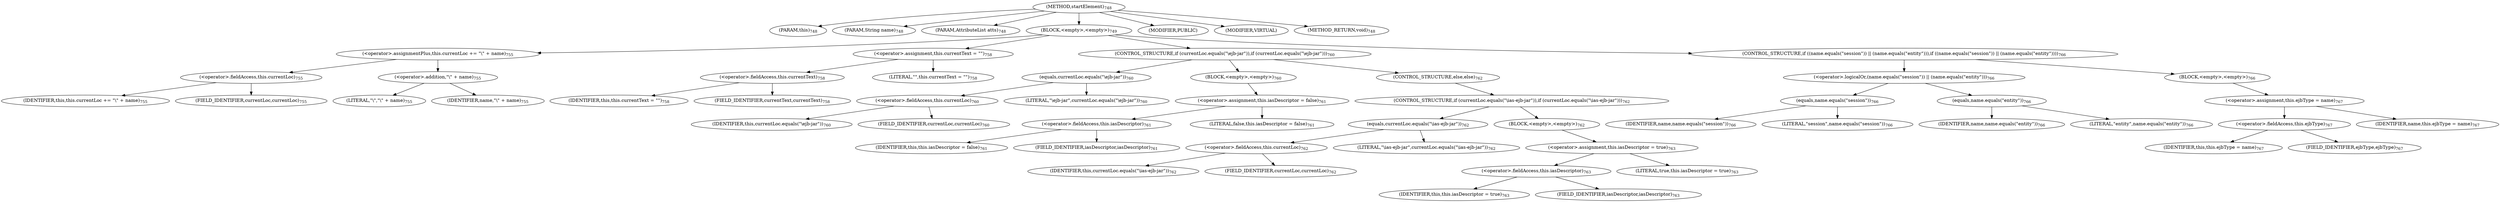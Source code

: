 digraph "startElement" {  
"1622" [label = <(METHOD,startElement)<SUB>748</SUB>> ]
"1623" [label = <(PARAM,this)<SUB>748</SUB>> ]
"1624" [label = <(PARAM,String name)<SUB>748</SUB>> ]
"1625" [label = <(PARAM,AttributeList atts)<SUB>748</SUB>> ]
"1626" [label = <(BLOCK,&lt;empty&gt;,&lt;empty&gt;)<SUB>749</SUB>> ]
"1627" [label = <(&lt;operator&gt;.assignmentPlus,this.currentLoc += &quot;\\&quot; + name)<SUB>755</SUB>> ]
"1628" [label = <(&lt;operator&gt;.fieldAccess,this.currentLoc)<SUB>755</SUB>> ]
"1629" [label = <(IDENTIFIER,this,this.currentLoc += &quot;\\&quot; + name)<SUB>755</SUB>> ]
"1630" [label = <(FIELD_IDENTIFIER,currentLoc,currentLoc)<SUB>755</SUB>> ]
"1631" [label = <(&lt;operator&gt;.addition,&quot;\\&quot; + name)<SUB>755</SUB>> ]
"1632" [label = <(LITERAL,&quot;\\&quot;,&quot;\\&quot; + name)<SUB>755</SUB>> ]
"1633" [label = <(IDENTIFIER,name,&quot;\\&quot; + name)<SUB>755</SUB>> ]
"1634" [label = <(&lt;operator&gt;.assignment,this.currentText = &quot;&quot;)<SUB>758</SUB>> ]
"1635" [label = <(&lt;operator&gt;.fieldAccess,this.currentText)<SUB>758</SUB>> ]
"1636" [label = <(IDENTIFIER,this,this.currentText = &quot;&quot;)<SUB>758</SUB>> ]
"1637" [label = <(FIELD_IDENTIFIER,currentText,currentText)<SUB>758</SUB>> ]
"1638" [label = <(LITERAL,&quot;&quot;,this.currentText = &quot;&quot;)<SUB>758</SUB>> ]
"1639" [label = <(CONTROL_STRUCTURE,if (currentLoc.equals(&quot;\\ejb-jar&quot;)),if (currentLoc.equals(&quot;\\ejb-jar&quot;)))<SUB>760</SUB>> ]
"1640" [label = <(equals,currentLoc.equals(&quot;\\ejb-jar&quot;))<SUB>760</SUB>> ]
"1641" [label = <(&lt;operator&gt;.fieldAccess,this.currentLoc)<SUB>760</SUB>> ]
"1642" [label = <(IDENTIFIER,this,currentLoc.equals(&quot;\\ejb-jar&quot;))<SUB>760</SUB>> ]
"1643" [label = <(FIELD_IDENTIFIER,currentLoc,currentLoc)<SUB>760</SUB>> ]
"1644" [label = <(LITERAL,&quot;\\ejb-jar&quot;,currentLoc.equals(&quot;\\ejb-jar&quot;))<SUB>760</SUB>> ]
"1645" [label = <(BLOCK,&lt;empty&gt;,&lt;empty&gt;)<SUB>760</SUB>> ]
"1646" [label = <(&lt;operator&gt;.assignment,this.iasDescriptor = false)<SUB>761</SUB>> ]
"1647" [label = <(&lt;operator&gt;.fieldAccess,this.iasDescriptor)<SUB>761</SUB>> ]
"1648" [label = <(IDENTIFIER,this,this.iasDescriptor = false)<SUB>761</SUB>> ]
"1649" [label = <(FIELD_IDENTIFIER,iasDescriptor,iasDescriptor)<SUB>761</SUB>> ]
"1650" [label = <(LITERAL,false,this.iasDescriptor = false)<SUB>761</SUB>> ]
"1651" [label = <(CONTROL_STRUCTURE,else,else)<SUB>762</SUB>> ]
"1652" [label = <(CONTROL_STRUCTURE,if (currentLoc.equals(&quot;\\ias-ejb-jar&quot;)),if (currentLoc.equals(&quot;\\ias-ejb-jar&quot;)))<SUB>762</SUB>> ]
"1653" [label = <(equals,currentLoc.equals(&quot;\\ias-ejb-jar&quot;))<SUB>762</SUB>> ]
"1654" [label = <(&lt;operator&gt;.fieldAccess,this.currentLoc)<SUB>762</SUB>> ]
"1655" [label = <(IDENTIFIER,this,currentLoc.equals(&quot;\\ias-ejb-jar&quot;))<SUB>762</SUB>> ]
"1656" [label = <(FIELD_IDENTIFIER,currentLoc,currentLoc)<SUB>762</SUB>> ]
"1657" [label = <(LITERAL,&quot;\\ias-ejb-jar&quot;,currentLoc.equals(&quot;\\ias-ejb-jar&quot;))<SUB>762</SUB>> ]
"1658" [label = <(BLOCK,&lt;empty&gt;,&lt;empty&gt;)<SUB>762</SUB>> ]
"1659" [label = <(&lt;operator&gt;.assignment,this.iasDescriptor = true)<SUB>763</SUB>> ]
"1660" [label = <(&lt;operator&gt;.fieldAccess,this.iasDescriptor)<SUB>763</SUB>> ]
"1661" [label = <(IDENTIFIER,this,this.iasDescriptor = true)<SUB>763</SUB>> ]
"1662" [label = <(FIELD_IDENTIFIER,iasDescriptor,iasDescriptor)<SUB>763</SUB>> ]
"1663" [label = <(LITERAL,true,this.iasDescriptor = true)<SUB>763</SUB>> ]
"1664" [label = <(CONTROL_STRUCTURE,if ((name.equals(&quot;session&quot;)) || (name.equals(&quot;entity&quot;))),if ((name.equals(&quot;session&quot;)) || (name.equals(&quot;entity&quot;))))<SUB>766</SUB>> ]
"1665" [label = <(&lt;operator&gt;.logicalOr,(name.equals(&quot;session&quot;)) || (name.equals(&quot;entity&quot;)))<SUB>766</SUB>> ]
"1666" [label = <(equals,name.equals(&quot;session&quot;))<SUB>766</SUB>> ]
"1667" [label = <(IDENTIFIER,name,name.equals(&quot;session&quot;))<SUB>766</SUB>> ]
"1668" [label = <(LITERAL,&quot;session&quot;,name.equals(&quot;session&quot;))<SUB>766</SUB>> ]
"1669" [label = <(equals,name.equals(&quot;entity&quot;))<SUB>766</SUB>> ]
"1670" [label = <(IDENTIFIER,name,name.equals(&quot;entity&quot;))<SUB>766</SUB>> ]
"1671" [label = <(LITERAL,&quot;entity&quot;,name.equals(&quot;entity&quot;))<SUB>766</SUB>> ]
"1672" [label = <(BLOCK,&lt;empty&gt;,&lt;empty&gt;)<SUB>766</SUB>> ]
"1673" [label = <(&lt;operator&gt;.assignment,this.ejbType = name)<SUB>767</SUB>> ]
"1674" [label = <(&lt;operator&gt;.fieldAccess,this.ejbType)<SUB>767</SUB>> ]
"1675" [label = <(IDENTIFIER,this,this.ejbType = name)<SUB>767</SUB>> ]
"1676" [label = <(FIELD_IDENTIFIER,ejbType,ejbType)<SUB>767</SUB>> ]
"1677" [label = <(IDENTIFIER,name,this.ejbType = name)<SUB>767</SUB>> ]
"1678" [label = <(MODIFIER,PUBLIC)> ]
"1679" [label = <(MODIFIER,VIRTUAL)> ]
"1680" [label = <(METHOD_RETURN,void)<SUB>748</SUB>> ]
  "1622" -> "1623" 
  "1622" -> "1624" 
  "1622" -> "1625" 
  "1622" -> "1626" 
  "1622" -> "1678" 
  "1622" -> "1679" 
  "1622" -> "1680" 
  "1626" -> "1627" 
  "1626" -> "1634" 
  "1626" -> "1639" 
  "1626" -> "1664" 
  "1627" -> "1628" 
  "1627" -> "1631" 
  "1628" -> "1629" 
  "1628" -> "1630" 
  "1631" -> "1632" 
  "1631" -> "1633" 
  "1634" -> "1635" 
  "1634" -> "1638" 
  "1635" -> "1636" 
  "1635" -> "1637" 
  "1639" -> "1640" 
  "1639" -> "1645" 
  "1639" -> "1651" 
  "1640" -> "1641" 
  "1640" -> "1644" 
  "1641" -> "1642" 
  "1641" -> "1643" 
  "1645" -> "1646" 
  "1646" -> "1647" 
  "1646" -> "1650" 
  "1647" -> "1648" 
  "1647" -> "1649" 
  "1651" -> "1652" 
  "1652" -> "1653" 
  "1652" -> "1658" 
  "1653" -> "1654" 
  "1653" -> "1657" 
  "1654" -> "1655" 
  "1654" -> "1656" 
  "1658" -> "1659" 
  "1659" -> "1660" 
  "1659" -> "1663" 
  "1660" -> "1661" 
  "1660" -> "1662" 
  "1664" -> "1665" 
  "1664" -> "1672" 
  "1665" -> "1666" 
  "1665" -> "1669" 
  "1666" -> "1667" 
  "1666" -> "1668" 
  "1669" -> "1670" 
  "1669" -> "1671" 
  "1672" -> "1673" 
  "1673" -> "1674" 
  "1673" -> "1677" 
  "1674" -> "1675" 
  "1674" -> "1676" 
}

